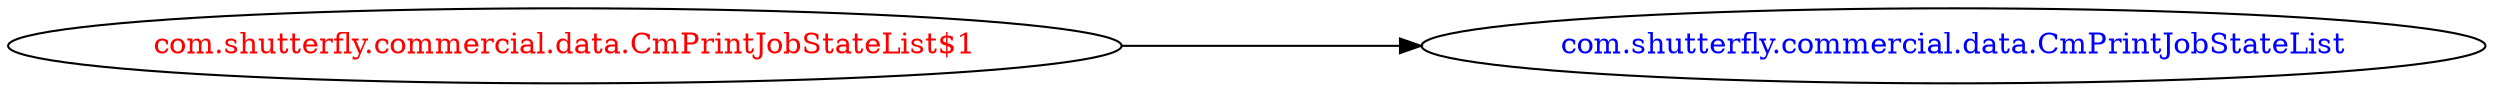 digraph dependencyGraph {
 concentrate=true;
 ranksep="2.0";
 rankdir="LR"; 
 splines="ortho";
"com.shutterfly.commercial.data.CmPrintJobStateList$1" [fontcolor="red"];
"com.shutterfly.commercial.data.CmPrintJobStateList" [ fontcolor="blue" ];
"com.shutterfly.commercial.data.CmPrintJobStateList$1"->"com.shutterfly.commercial.data.CmPrintJobStateList";
}